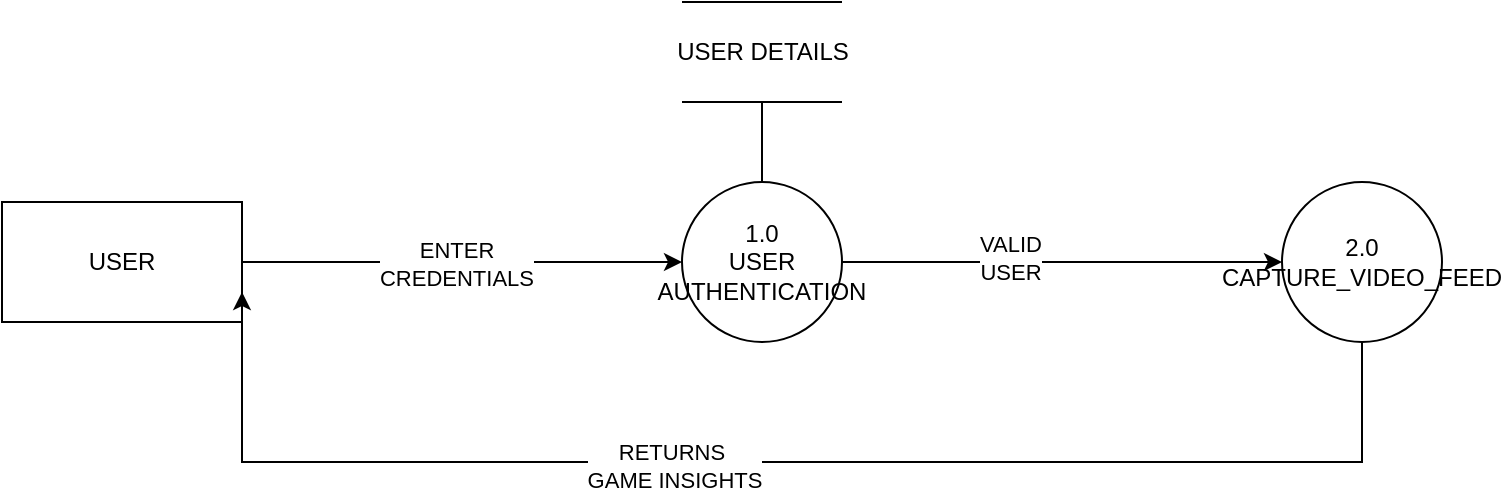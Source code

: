 <mxfile version="24.1.0" type="device">
  <diagram name="Page-1" id="vqlDBy17wzxhhZNOXhju">
    <mxGraphModel dx="748" dy="574" grid="1" gridSize="10" guides="1" tooltips="1" connect="1" arrows="1" fold="1" page="1" pageScale="1" pageWidth="850" pageHeight="1100" math="0" shadow="0">
      <root>
        <mxCell id="0" />
        <mxCell id="1" parent="0" />
        <mxCell id="SbjAzvhg__YMwDKprBxy-1" value="USER" style="rounded=0;whiteSpace=wrap;html=1;" parent="1" vertex="1">
          <mxGeometry x="20" y="260" width="120" height="60" as="geometry" />
        </mxCell>
        <mxCell id="SbjAzvhg__YMwDKprBxy-5" style="edgeStyle=orthogonalEdgeStyle;rounded=0;orthogonalLoop=1;jettySize=auto;html=1;entryX=1;entryY=0.75;entryDx=0;entryDy=0;exitX=0.5;exitY=1;exitDx=0;exitDy=0;" parent="1" source="SbjAzvhg__YMwDKprBxy-3" target="SbjAzvhg__YMwDKprBxy-1" edge="1">
          <mxGeometry relative="1" as="geometry">
            <mxPoint x="640" y="470" as="sourcePoint" />
            <Array as="points">
              <mxPoint x="700" y="390" />
              <mxPoint x="140" y="390" />
            </Array>
          </mxGeometry>
        </mxCell>
        <mxCell id="SbjAzvhg__YMwDKprBxy-6" value="RETURNS&amp;nbsp;&lt;div&gt;GAME INSIGHTS&lt;/div&gt;" style="edgeLabel;html=1;align=center;verticalAlign=middle;resizable=0;points=[];" parent="SbjAzvhg__YMwDKprBxy-5" vertex="1" connectable="0">
          <mxGeometry x="0.147" y="2" relative="1" as="geometry">
            <mxPoint as="offset" />
          </mxGeometry>
        </mxCell>
        <mxCell id="SbjAzvhg__YMwDKprBxy-2" value="1.0&lt;div&gt;USER&lt;/div&gt;&lt;div&gt;AUTHENTICATION&lt;/div&gt;" style="ellipse;whiteSpace=wrap;html=1;aspect=fixed;" parent="1" vertex="1">
          <mxGeometry x="360" y="250" width="80" height="80" as="geometry" />
        </mxCell>
        <mxCell id="SbjAzvhg__YMwDKprBxy-3" value="2.0&lt;div&gt;CAPTURE_VIDEO_FEED&lt;/div&gt;" style="ellipse;whiteSpace=wrap;html=1;aspect=fixed;" parent="1" vertex="1">
          <mxGeometry x="660" y="250" width="80" height="80" as="geometry" />
        </mxCell>
        <mxCell id="SbjAzvhg__YMwDKprBxy-4" value="" style="endArrow=classic;html=1;rounded=0;exitX=1;exitY=0.5;exitDx=0;exitDy=0;" parent="1" source="SbjAzvhg__YMwDKprBxy-1" target="SbjAzvhg__YMwDKprBxy-2" edge="1">
          <mxGeometry width="50" height="50" relative="1" as="geometry">
            <mxPoint x="140" y="300" as="sourcePoint" />
            <mxPoint x="190" y="250" as="targetPoint" />
          </mxGeometry>
        </mxCell>
        <mxCell id="SbjAzvhg__YMwDKprBxy-7" value="ENTER&lt;div&gt;CREDENTIALS&lt;/div&gt;" style="edgeLabel;html=1;align=center;verticalAlign=middle;resizable=0;points=[];" parent="SbjAzvhg__YMwDKprBxy-4" vertex="1" connectable="0">
          <mxGeometry x="-0.029" y="-1" relative="1" as="geometry">
            <mxPoint as="offset" />
          </mxGeometry>
        </mxCell>
        <mxCell id="SbjAzvhg__YMwDKprBxy-8" value="" style="endArrow=classic;html=1;rounded=0;exitX=1;exitY=0.5;exitDx=0;exitDy=0;" parent="1" source="SbjAzvhg__YMwDKprBxy-2" target="SbjAzvhg__YMwDKprBxy-3" edge="1">
          <mxGeometry width="50" height="50" relative="1" as="geometry">
            <mxPoint x="490" y="310" as="sourcePoint" />
            <mxPoint x="540" y="260" as="targetPoint" />
          </mxGeometry>
        </mxCell>
        <mxCell id="SbjAzvhg__YMwDKprBxy-9" value="VALID&lt;div&gt;USER&lt;/div&gt;" style="edgeLabel;html=1;align=center;verticalAlign=middle;resizable=0;points=[];" parent="SbjAzvhg__YMwDKprBxy-8" vertex="1" connectable="0">
          <mxGeometry x="-0.238" y="2" relative="1" as="geometry">
            <mxPoint as="offset" />
          </mxGeometry>
        </mxCell>
        <mxCell id="SbjAzvhg__YMwDKprBxy-10" value="" style="endArrow=none;html=1;rounded=0;" parent="1" edge="1">
          <mxGeometry width="50" height="50" relative="1" as="geometry">
            <mxPoint x="360" y="210" as="sourcePoint" />
            <mxPoint x="440" y="210" as="targetPoint" />
          </mxGeometry>
        </mxCell>
        <mxCell id="SbjAzvhg__YMwDKprBxy-11" value="" style="endArrow=none;html=1;rounded=0;" parent="1" edge="1">
          <mxGeometry width="50" height="50" relative="1" as="geometry">
            <mxPoint x="360" y="160" as="sourcePoint" />
            <mxPoint x="440" y="160" as="targetPoint" />
            <Array as="points">
              <mxPoint x="360" y="160" />
              <mxPoint x="400" y="160" />
            </Array>
          </mxGeometry>
        </mxCell>
        <mxCell id="SbjAzvhg__YMwDKprBxy-12" value="USER DETAILS" style="text;html=1;align=center;verticalAlign=middle;resizable=0;points=[];autosize=1;strokeColor=none;fillColor=none;" parent="1" vertex="1">
          <mxGeometry x="345" y="170" width="110" height="30" as="geometry" />
        </mxCell>
        <mxCell id="JRZ9nj_J2QZiFzkB6VuO-1" value="" style="endArrow=none;html=1;rounded=0;" parent="1" source="SbjAzvhg__YMwDKprBxy-2" edge="1">
          <mxGeometry width="50" height="50" relative="1" as="geometry">
            <mxPoint x="410" y="320" as="sourcePoint" />
            <mxPoint x="400" y="210" as="targetPoint" />
          </mxGeometry>
        </mxCell>
      </root>
    </mxGraphModel>
  </diagram>
</mxfile>
